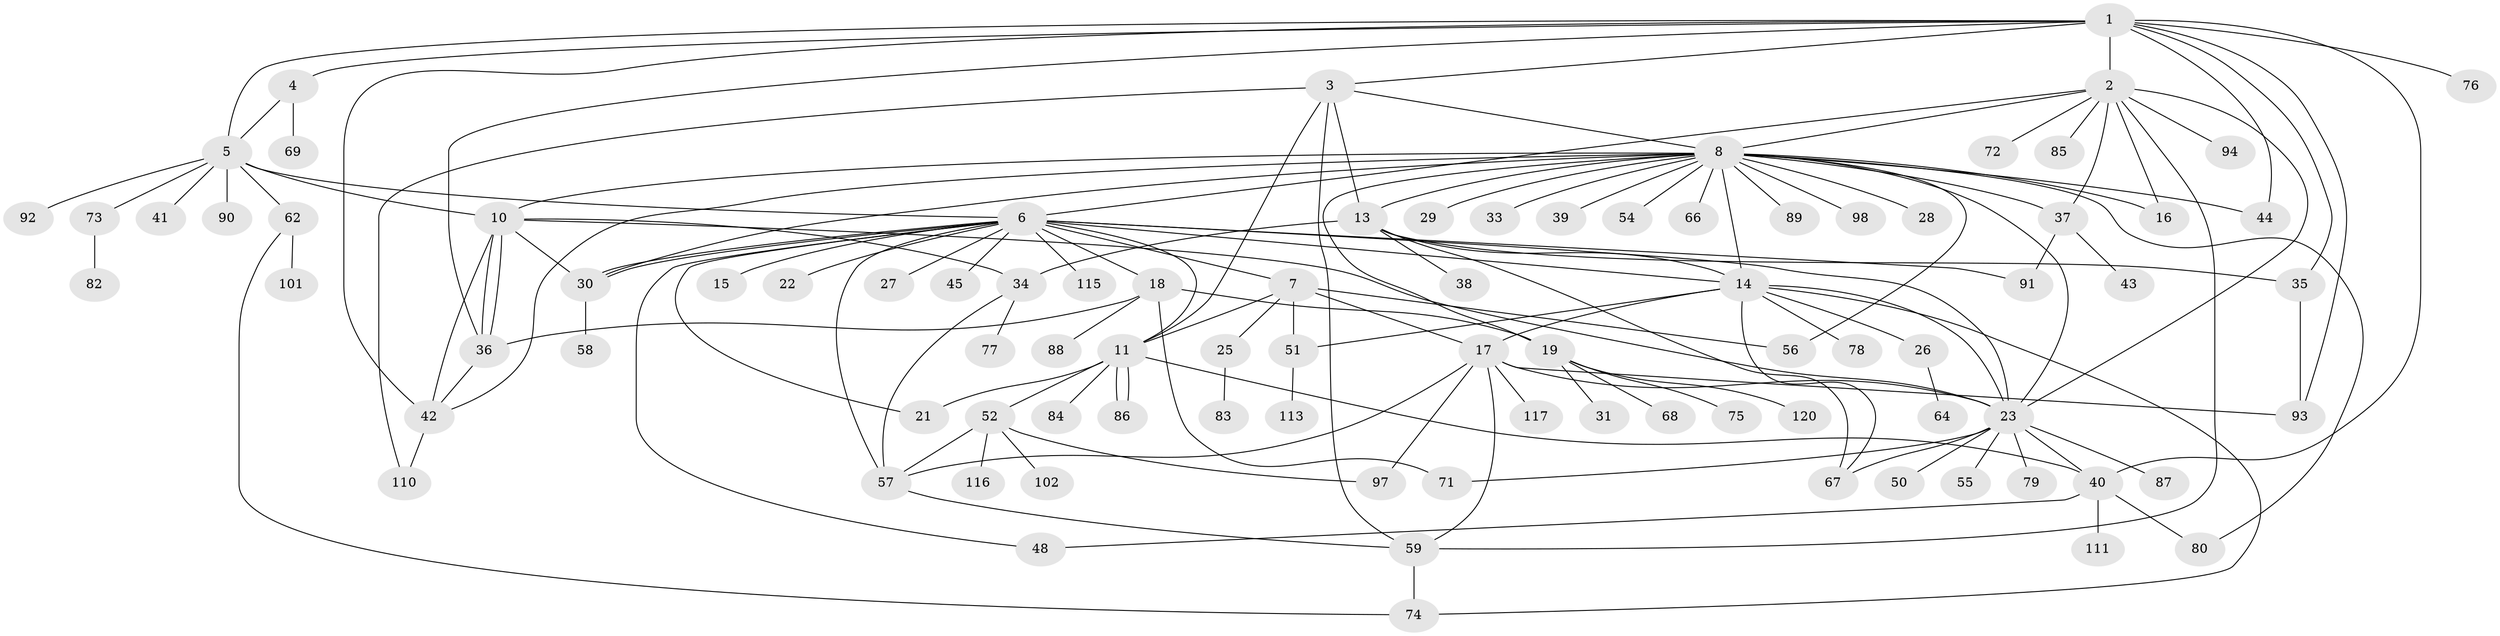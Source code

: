 // Generated by graph-tools (version 1.1) at 2025/51/02/27/25 19:51:54]
// undirected, 90 vertices, 143 edges
graph export_dot {
graph [start="1"]
  node [color=gray90,style=filled];
  1 [super="+108"];
  2 [super="+9"];
  3;
  4;
  5 [super="+63"];
  6 [super="+12"];
  7 [super="+99"];
  8 [super="+104"];
  10 [super="+118"];
  11 [super="+24"];
  13 [super="+46"];
  14 [super="+20"];
  15;
  16;
  17 [super="+114"];
  18 [super="+53"];
  19 [super="+96"];
  21;
  22;
  23 [super="+32"];
  25;
  26;
  27;
  28;
  29;
  30 [super="+95"];
  31;
  33;
  34 [super="+107"];
  35 [super="+81"];
  36 [super="+49"];
  37 [super="+70"];
  38;
  39 [super="+47"];
  40 [super="+65"];
  41;
  42 [super="+61"];
  43;
  44 [super="+112"];
  45;
  48;
  50;
  51 [super="+119"];
  52 [super="+60"];
  54;
  55;
  56;
  57;
  58;
  59 [super="+100"];
  62 [super="+105"];
  64;
  66;
  67;
  68;
  69;
  71;
  72;
  73;
  74;
  75;
  76;
  77;
  78;
  79;
  80 [super="+103"];
  82;
  83 [super="+106"];
  84;
  85;
  86;
  87;
  88;
  89;
  90;
  91;
  92;
  93 [super="+109"];
  94;
  97;
  98;
  101;
  102;
  110;
  111;
  113;
  115;
  116;
  117;
  120;
  1 -- 2;
  1 -- 3;
  1 -- 4;
  1 -- 5;
  1 -- 40;
  1 -- 42;
  1 -- 76;
  1 -- 93;
  1 -- 35;
  1 -- 36;
  1 -- 44;
  2 -- 6;
  2 -- 23;
  2 -- 94;
  2 -- 16;
  2 -- 85;
  2 -- 8;
  2 -- 59;
  2 -- 72;
  2 -- 37;
  3 -- 8;
  3 -- 13;
  3 -- 59;
  3 -- 110;
  3 -- 11;
  4 -- 5;
  4 -- 69;
  5 -- 10;
  5 -- 41;
  5 -- 62;
  5 -- 73;
  5 -- 90;
  5 -- 92;
  5 -- 6;
  6 -- 7 [weight=2];
  6 -- 11 [weight=2];
  6 -- 15;
  6 -- 18;
  6 -- 21;
  6 -- 22;
  6 -- 30;
  6 -- 30;
  6 -- 45;
  6 -- 48;
  6 -- 57 [weight=2];
  6 -- 115;
  6 -- 23;
  6 -- 91;
  6 -- 14 [weight=2];
  6 -- 27;
  7 -- 11;
  7 -- 17;
  7 -- 25;
  7 -- 56;
  7 -- 51;
  8 -- 10 [weight=2];
  8 -- 14 [weight=2];
  8 -- 16;
  8 -- 19;
  8 -- 23;
  8 -- 28;
  8 -- 29;
  8 -- 33;
  8 -- 37;
  8 -- 39;
  8 -- 42;
  8 -- 44;
  8 -- 54;
  8 -- 66;
  8 -- 89;
  8 -- 98;
  8 -- 56;
  8 -- 13;
  8 -- 30;
  8 -- 80;
  10 -- 30;
  10 -- 34;
  10 -- 36;
  10 -- 36;
  10 -- 42;
  10 -- 23;
  11 -- 40;
  11 -- 86;
  11 -- 86;
  11 -- 52;
  11 -- 21;
  11 -- 84;
  13 -- 14;
  13 -- 34;
  13 -- 35;
  13 -- 38;
  13 -- 67;
  14 -- 17;
  14 -- 26;
  14 -- 51;
  14 -- 67;
  14 -- 74;
  14 -- 78;
  14 -- 23;
  17 -- 57;
  17 -- 93;
  17 -- 97;
  17 -- 117;
  17 -- 23;
  17 -- 59;
  18 -- 19;
  18 -- 88;
  18 -- 36;
  18 -- 71;
  19 -- 31;
  19 -- 68;
  19 -- 75;
  19 -- 120;
  23 -- 79;
  23 -- 87;
  23 -- 67;
  23 -- 71;
  23 -- 40;
  23 -- 50;
  23 -- 55;
  25 -- 83;
  26 -- 64;
  30 -- 58;
  34 -- 77;
  34 -- 57;
  35 -- 93;
  36 -- 42;
  37 -- 43;
  37 -- 91;
  40 -- 48;
  40 -- 80;
  40 -- 111;
  42 -- 110;
  51 -- 113;
  52 -- 97;
  52 -- 116;
  52 -- 102;
  52 -- 57;
  57 -- 59;
  59 -- 74;
  62 -- 74;
  62 -- 101;
  73 -- 82;
}
